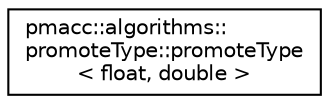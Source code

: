 digraph "Graphical Class Hierarchy"
{
 // LATEX_PDF_SIZE
  edge [fontname="Helvetica",fontsize="10",labelfontname="Helvetica",labelfontsize="10"];
  node [fontname="Helvetica",fontsize="10",shape=record];
  rankdir="LR";
  Node0 [label="pmacc::algorithms::\lpromoteType::promoteType\l\< float, double \>",height=0.2,width=0.4,color="black", fillcolor="white", style="filled",URL="$structpmacc_1_1algorithms_1_1promote_type_1_1promote_type_3_01float_00_01double_01_4.html",tooltip=" "];
}
